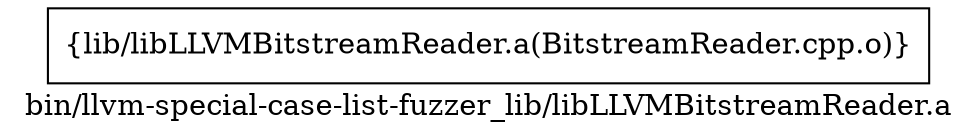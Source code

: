 digraph "bin/llvm-special-case-list-fuzzer_lib/libLLVMBitstreamReader.a" {
	label="bin/llvm-special-case-list-fuzzer_lib/libLLVMBitstreamReader.a";
	rankdir=LR;

	Node0x5609a63e8788 [shape=record,shape=box,group=0,label="{lib/libLLVMBitstreamReader.a(BitstreamReader.cpp.o)}"];
}
